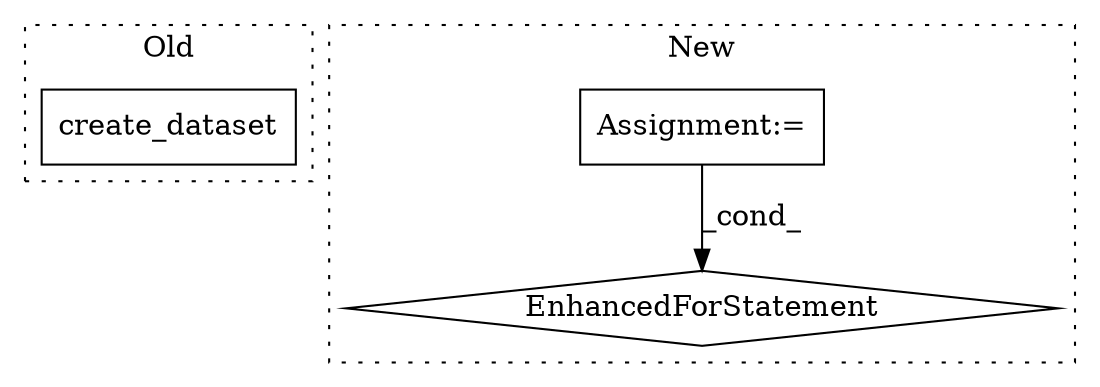 digraph G {
subgraph cluster0 {
1 [label="create_dataset" a="32" s="2363,2385" l="15,1" shape="box"];
label = "Old";
style="dotted";
}
subgraph cluster1 {
2 [label="EnhancedForStatement" a="70" s="2444,2561" l="88,2" shape="diamond"];
3 [label="Assignment:=" a="7" s="2444,2561" l="88,2" shape="box"];
label = "New";
style="dotted";
}
3 -> 2 [label="_cond_"];
}